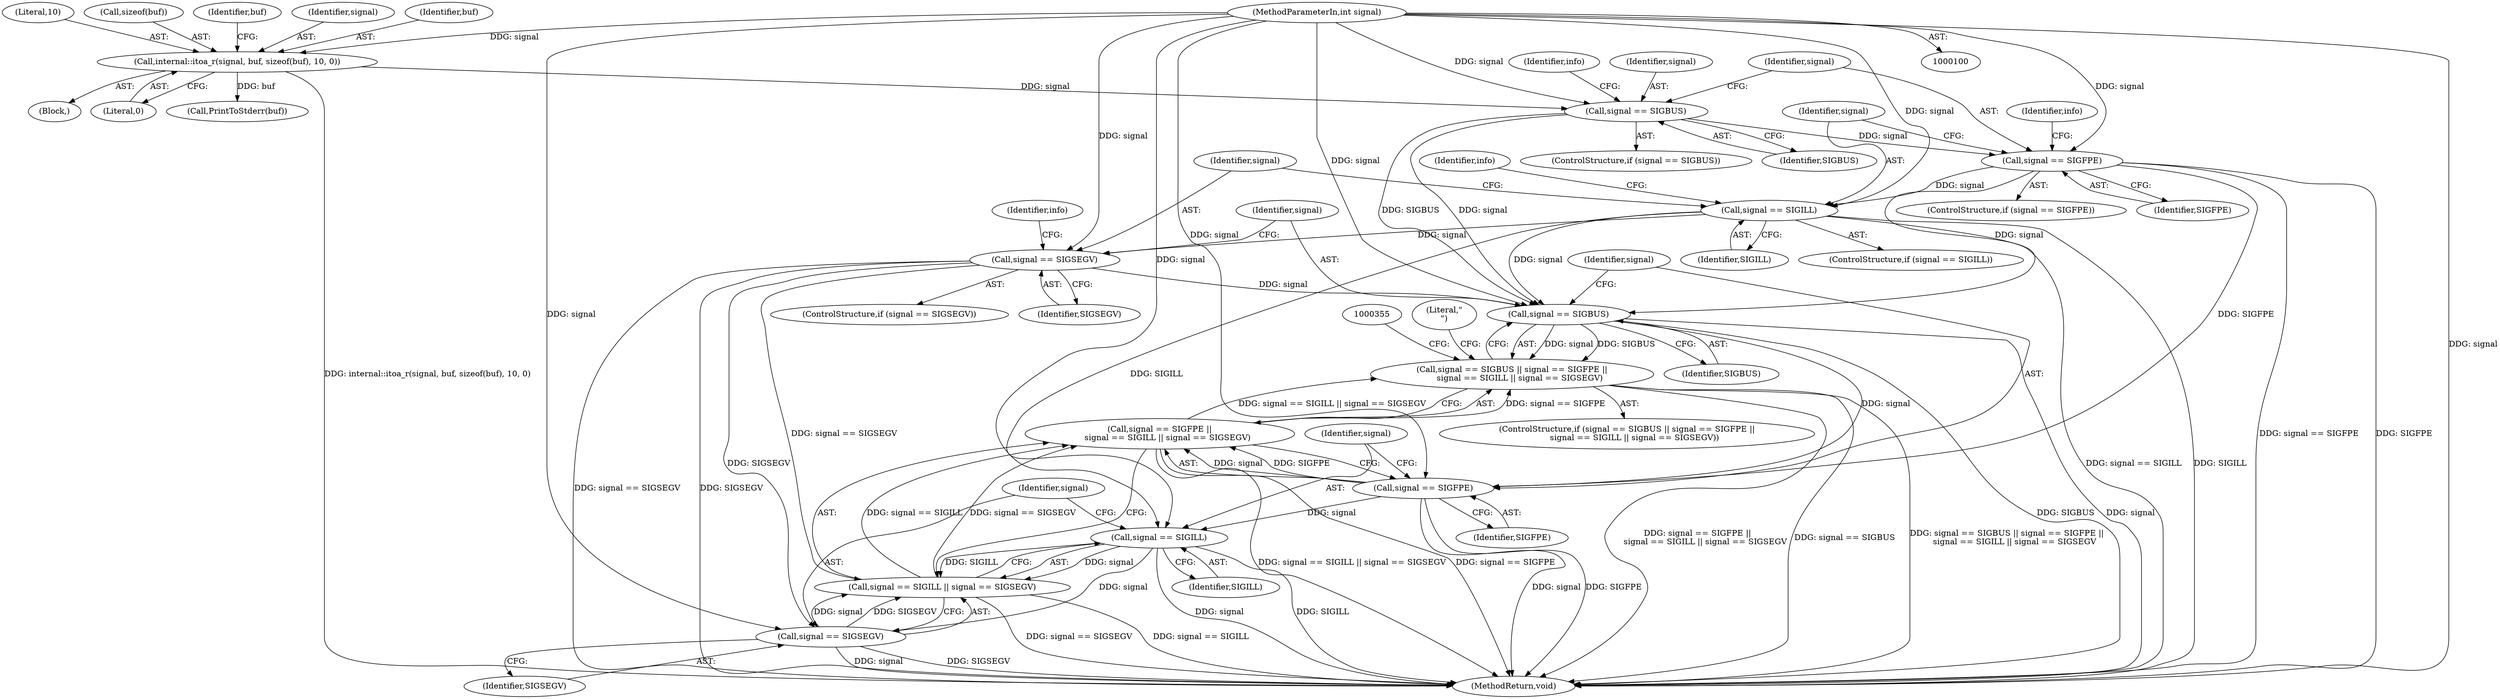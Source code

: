 digraph "0_Chrome_805eabb91d386c86bd64336c7643f6dfa864151d@API" {
"1000241" [label="(Call,signal == SIGILL)"];
"1000161" [label="(Call,signal == SIGFPE)"];
"1000126" [label="(Call,signal == SIGBUS)"];
"1000116" [label="(Call,internal::itoa_r(signal, buf, sizeof(buf), 10, 0))"];
"1000101" [label="(MethodParameterIn,int signal)"];
"1000312" [label="(Call,signal == SIGSEGV)"];
"1000338" [label="(Call,signal == SIGBUS)"];
"1000337" [label="(Call,signal == SIGBUS || signal == SIGFPE ||\n      signal == SIGILL || signal == SIGSEGV)"];
"1000342" [label="(Call,signal == SIGFPE)"];
"1000341" [label="(Call,signal == SIGFPE ||\n      signal == SIGILL || signal == SIGSEGV)"];
"1000346" [label="(Call,signal == SIGILL)"];
"1000345" [label="(Call,signal == SIGILL || signal == SIGSEGV)"];
"1000349" [label="(Call,signal == SIGSEGV)"];
"1000123" [label="(Call,PrintToStderr(buf))"];
"1000346" [label="(Call,signal == SIGILL)"];
"1000242" [label="(Identifier,signal)"];
"1000445" [label="(MethodReturn,void)"];
"1000243" [label="(Identifier,SIGILL)"];
"1000168" [label="(Identifier,info)"];
"1000117" [label="(Identifier,signal)"];
"1000104" [label="(Block,)"];
"1000118" [label="(Identifier,buf)"];
"1000337" [label="(Call,signal == SIGBUS || signal == SIGFPE ||\n      signal == SIGILL || signal == SIGSEGV)"];
"1000343" [label="(Identifier,signal)"];
"1000313" [label="(Identifier,signal)"];
"1000101" [label="(MethodParameterIn,int signal)"];
"1000340" [label="(Identifier,SIGBUS)"];
"1000163" [label="(Identifier,SIGFPE)"];
"1000125" [label="(ControlStructure,if (signal == SIGBUS))"];
"1000162" [label="(Identifier,signal)"];
"1000311" [label="(ControlStructure,if (signal == SIGSEGV))"];
"1000336" [label="(ControlStructure,if (signal == SIGBUS || signal == SIGFPE ||\n      signal == SIGILL || signal == SIGSEGV))"];
"1000121" [label="(Literal,10)"];
"1000160" [label="(ControlStructure,if (signal == SIGFPE))"];
"1000127" [label="(Identifier,signal)"];
"1000128" [label="(Identifier,SIGBUS)"];
"1000367" [label="(Literal,\"\n\")"];
"1000126" [label="(Call,signal == SIGBUS)"];
"1000345" [label="(Call,signal == SIGILL || signal == SIGSEGV)"];
"1000240" [label="(ControlStructure,if (signal == SIGILL))"];
"1000339" [label="(Identifier,signal)"];
"1000342" [label="(Call,signal == SIGFPE)"];
"1000319" [label="(Identifier,info)"];
"1000351" [label="(Identifier,SIGSEGV)"];
"1000122" [label="(Literal,0)"];
"1000347" [label="(Identifier,signal)"];
"1000133" [label="(Identifier,info)"];
"1000341" [label="(Call,signal == SIGFPE ||\n      signal == SIGILL || signal == SIGSEGV)"];
"1000338" [label="(Call,signal == SIGBUS)"];
"1000348" [label="(Identifier,SIGILL)"];
"1000119" [label="(Call,sizeof(buf))"];
"1000248" [label="(Identifier,info)"];
"1000349" [label="(Call,signal == SIGSEGV)"];
"1000241" [label="(Call,signal == SIGILL)"];
"1000314" [label="(Identifier,SIGSEGV)"];
"1000116" [label="(Call,internal::itoa_r(signal, buf, sizeof(buf), 10, 0))"];
"1000350" [label="(Identifier,signal)"];
"1000161" [label="(Call,signal == SIGFPE)"];
"1000312" [label="(Call,signal == SIGSEGV)"];
"1000344" [label="(Identifier,SIGFPE)"];
"1000124" [label="(Identifier,buf)"];
"1000241" -> "1000240"  [label="AST: "];
"1000241" -> "1000243"  [label="CFG: "];
"1000242" -> "1000241"  [label="AST: "];
"1000243" -> "1000241"  [label="AST: "];
"1000248" -> "1000241"  [label="CFG: "];
"1000313" -> "1000241"  [label="CFG: "];
"1000241" -> "1000445"  [label="DDG: signal == SIGILL"];
"1000241" -> "1000445"  [label="DDG: SIGILL"];
"1000161" -> "1000241"  [label="DDG: signal"];
"1000101" -> "1000241"  [label="DDG: signal"];
"1000241" -> "1000312"  [label="DDG: signal"];
"1000241" -> "1000338"  [label="DDG: signal"];
"1000241" -> "1000346"  [label="DDG: SIGILL"];
"1000161" -> "1000160"  [label="AST: "];
"1000161" -> "1000163"  [label="CFG: "];
"1000162" -> "1000161"  [label="AST: "];
"1000163" -> "1000161"  [label="AST: "];
"1000168" -> "1000161"  [label="CFG: "];
"1000242" -> "1000161"  [label="CFG: "];
"1000161" -> "1000445"  [label="DDG: SIGFPE"];
"1000161" -> "1000445"  [label="DDG: signal == SIGFPE"];
"1000126" -> "1000161"  [label="DDG: signal"];
"1000101" -> "1000161"  [label="DDG: signal"];
"1000161" -> "1000338"  [label="DDG: signal"];
"1000161" -> "1000342"  [label="DDG: SIGFPE"];
"1000126" -> "1000125"  [label="AST: "];
"1000126" -> "1000128"  [label="CFG: "];
"1000127" -> "1000126"  [label="AST: "];
"1000128" -> "1000126"  [label="AST: "];
"1000133" -> "1000126"  [label="CFG: "];
"1000162" -> "1000126"  [label="CFG: "];
"1000116" -> "1000126"  [label="DDG: signal"];
"1000101" -> "1000126"  [label="DDG: signal"];
"1000126" -> "1000338"  [label="DDG: signal"];
"1000126" -> "1000338"  [label="DDG: SIGBUS"];
"1000116" -> "1000104"  [label="AST: "];
"1000116" -> "1000122"  [label="CFG: "];
"1000117" -> "1000116"  [label="AST: "];
"1000118" -> "1000116"  [label="AST: "];
"1000119" -> "1000116"  [label="AST: "];
"1000121" -> "1000116"  [label="AST: "];
"1000122" -> "1000116"  [label="AST: "];
"1000124" -> "1000116"  [label="CFG: "];
"1000116" -> "1000445"  [label="DDG: internal::itoa_r(signal, buf, sizeof(buf), 10, 0)"];
"1000101" -> "1000116"  [label="DDG: signal"];
"1000116" -> "1000123"  [label="DDG: buf"];
"1000101" -> "1000100"  [label="AST: "];
"1000101" -> "1000445"  [label="DDG: signal"];
"1000101" -> "1000312"  [label="DDG: signal"];
"1000101" -> "1000338"  [label="DDG: signal"];
"1000101" -> "1000342"  [label="DDG: signal"];
"1000101" -> "1000346"  [label="DDG: signal"];
"1000101" -> "1000349"  [label="DDG: signal"];
"1000312" -> "1000311"  [label="AST: "];
"1000312" -> "1000314"  [label="CFG: "];
"1000313" -> "1000312"  [label="AST: "];
"1000314" -> "1000312"  [label="AST: "];
"1000319" -> "1000312"  [label="CFG: "];
"1000339" -> "1000312"  [label="CFG: "];
"1000312" -> "1000445"  [label="DDG: signal == SIGSEGV"];
"1000312" -> "1000445"  [label="DDG: SIGSEGV"];
"1000312" -> "1000338"  [label="DDG: signal"];
"1000312" -> "1000345"  [label="DDG: signal == SIGSEGV"];
"1000312" -> "1000349"  [label="DDG: SIGSEGV"];
"1000338" -> "1000337"  [label="AST: "];
"1000338" -> "1000340"  [label="CFG: "];
"1000339" -> "1000338"  [label="AST: "];
"1000340" -> "1000338"  [label="AST: "];
"1000343" -> "1000338"  [label="CFG: "];
"1000337" -> "1000338"  [label="CFG: "];
"1000338" -> "1000445"  [label="DDG: signal"];
"1000338" -> "1000445"  [label="DDG: SIGBUS"];
"1000338" -> "1000337"  [label="DDG: signal"];
"1000338" -> "1000337"  [label="DDG: SIGBUS"];
"1000338" -> "1000342"  [label="DDG: signal"];
"1000337" -> "1000336"  [label="AST: "];
"1000337" -> "1000341"  [label="CFG: "];
"1000341" -> "1000337"  [label="AST: "];
"1000355" -> "1000337"  [label="CFG: "];
"1000367" -> "1000337"  [label="CFG: "];
"1000337" -> "1000445"  [label="DDG: signal == SIGBUS"];
"1000337" -> "1000445"  [label="DDG: signal == SIGFPE ||\n      signal == SIGILL || signal == SIGSEGV"];
"1000337" -> "1000445"  [label="DDG: signal == SIGBUS || signal == SIGFPE ||\n      signal == SIGILL || signal == SIGSEGV"];
"1000341" -> "1000337"  [label="DDG: signal == SIGFPE"];
"1000341" -> "1000337"  [label="DDG: signal == SIGILL || signal == SIGSEGV"];
"1000342" -> "1000341"  [label="AST: "];
"1000342" -> "1000344"  [label="CFG: "];
"1000343" -> "1000342"  [label="AST: "];
"1000344" -> "1000342"  [label="AST: "];
"1000347" -> "1000342"  [label="CFG: "];
"1000341" -> "1000342"  [label="CFG: "];
"1000342" -> "1000445"  [label="DDG: SIGFPE"];
"1000342" -> "1000445"  [label="DDG: signal"];
"1000342" -> "1000341"  [label="DDG: signal"];
"1000342" -> "1000341"  [label="DDG: SIGFPE"];
"1000342" -> "1000346"  [label="DDG: signal"];
"1000341" -> "1000345"  [label="CFG: "];
"1000345" -> "1000341"  [label="AST: "];
"1000341" -> "1000445"  [label="DDG: signal == SIGFPE"];
"1000341" -> "1000445"  [label="DDG: signal == SIGILL || signal == SIGSEGV"];
"1000345" -> "1000341"  [label="DDG: signal == SIGILL"];
"1000345" -> "1000341"  [label="DDG: signal == SIGSEGV"];
"1000346" -> "1000345"  [label="AST: "];
"1000346" -> "1000348"  [label="CFG: "];
"1000347" -> "1000346"  [label="AST: "];
"1000348" -> "1000346"  [label="AST: "];
"1000350" -> "1000346"  [label="CFG: "];
"1000345" -> "1000346"  [label="CFG: "];
"1000346" -> "1000445"  [label="DDG: SIGILL"];
"1000346" -> "1000445"  [label="DDG: signal"];
"1000346" -> "1000345"  [label="DDG: signal"];
"1000346" -> "1000345"  [label="DDG: SIGILL"];
"1000346" -> "1000349"  [label="DDG: signal"];
"1000345" -> "1000349"  [label="CFG: "];
"1000349" -> "1000345"  [label="AST: "];
"1000345" -> "1000445"  [label="DDG: signal == SIGSEGV"];
"1000345" -> "1000445"  [label="DDG: signal == SIGILL"];
"1000349" -> "1000345"  [label="DDG: signal"];
"1000349" -> "1000345"  [label="DDG: SIGSEGV"];
"1000349" -> "1000351"  [label="CFG: "];
"1000350" -> "1000349"  [label="AST: "];
"1000351" -> "1000349"  [label="AST: "];
"1000349" -> "1000445"  [label="DDG: SIGSEGV"];
"1000349" -> "1000445"  [label="DDG: signal"];
}
